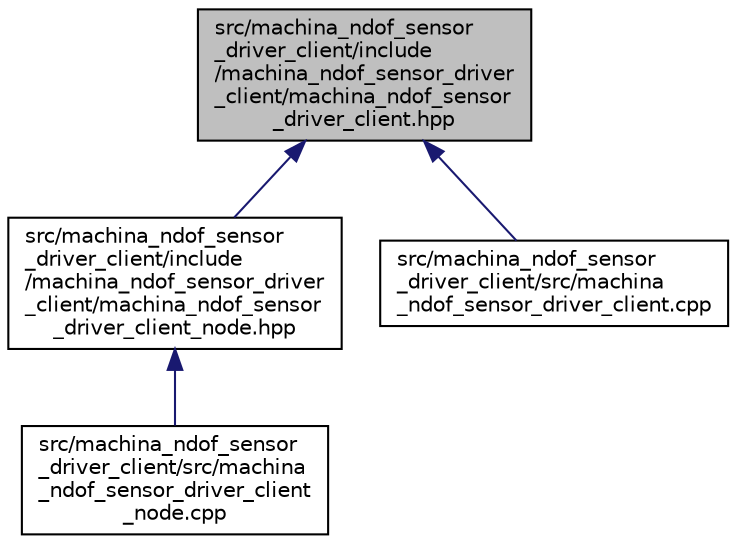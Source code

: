 digraph "src/machina_ndof_sensor_driver_client/include/machina_ndof_sensor_driver_client/machina_ndof_sensor_driver_client.hpp"
{
 // LATEX_PDF_SIZE
  edge [fontname="Helvetica",fontsize="10",labelfontname="Helvetica",labelfontsize="10"];
  node [fontname="Helvetica",fontsize="10",shape=record];
  Node1 [label="src/machina_ndof_sensor\l_driver_client/include\l/machina_ndof_sensor_driver\l_client/machina_ndof_sensor\l_driver_client.hpp",height=0.2,width=0.4,color="black", fillcolor="grey75", style="filled", fontcolor="black",tooltip=" "];
  Node1 -> Node2 [dir="back",color="midnightblue",fontsize="10",style="solid",fontname="Helvetica"];
  Node2 [label="src/machina_ndof_sensor\l_driver_client/include\l/machina_ndof_sensor_driver\l_client/machina_ndof_sensor\l_driver_client_node.hpp",height=0.2,width=0.4,color="black", fillcolor="white", style="filled",URL="$machina__ndof__sensor__driver__client__node_8hpp.html",tooltip=" "];
  Node2 -> Node3 [dir="back",color="midnightblue",fontsize="10",style="solid",fontname="Helvetica"];
  Node3 [label="src/machina_ndof_sensor\l_driver_client/src/machina\l_ndof_sensor_driver_client\l_node.cpp",height=0.2,width=0.4,color="black", fillcolor="white", style="filled",URL="$machina__ndof__sensor__driver__client__node_8cpp.html",tooltip=" "];
  Node1 -> Node4 [dir="back",color="midnightblue",fontsize="10",style="solid",fontname="Helvetica"];
  Node4 [label="src/machina_ndof_sensor\l_driver_client/src/machina\l_ndof_sensor_driver_client.cpp",height=0.2,width=0.4,color="black", fillcolor="white", style="filled",URL="$machina__ndof__sensor__driver__client_8cpp.html",tooltip=" "];
}
